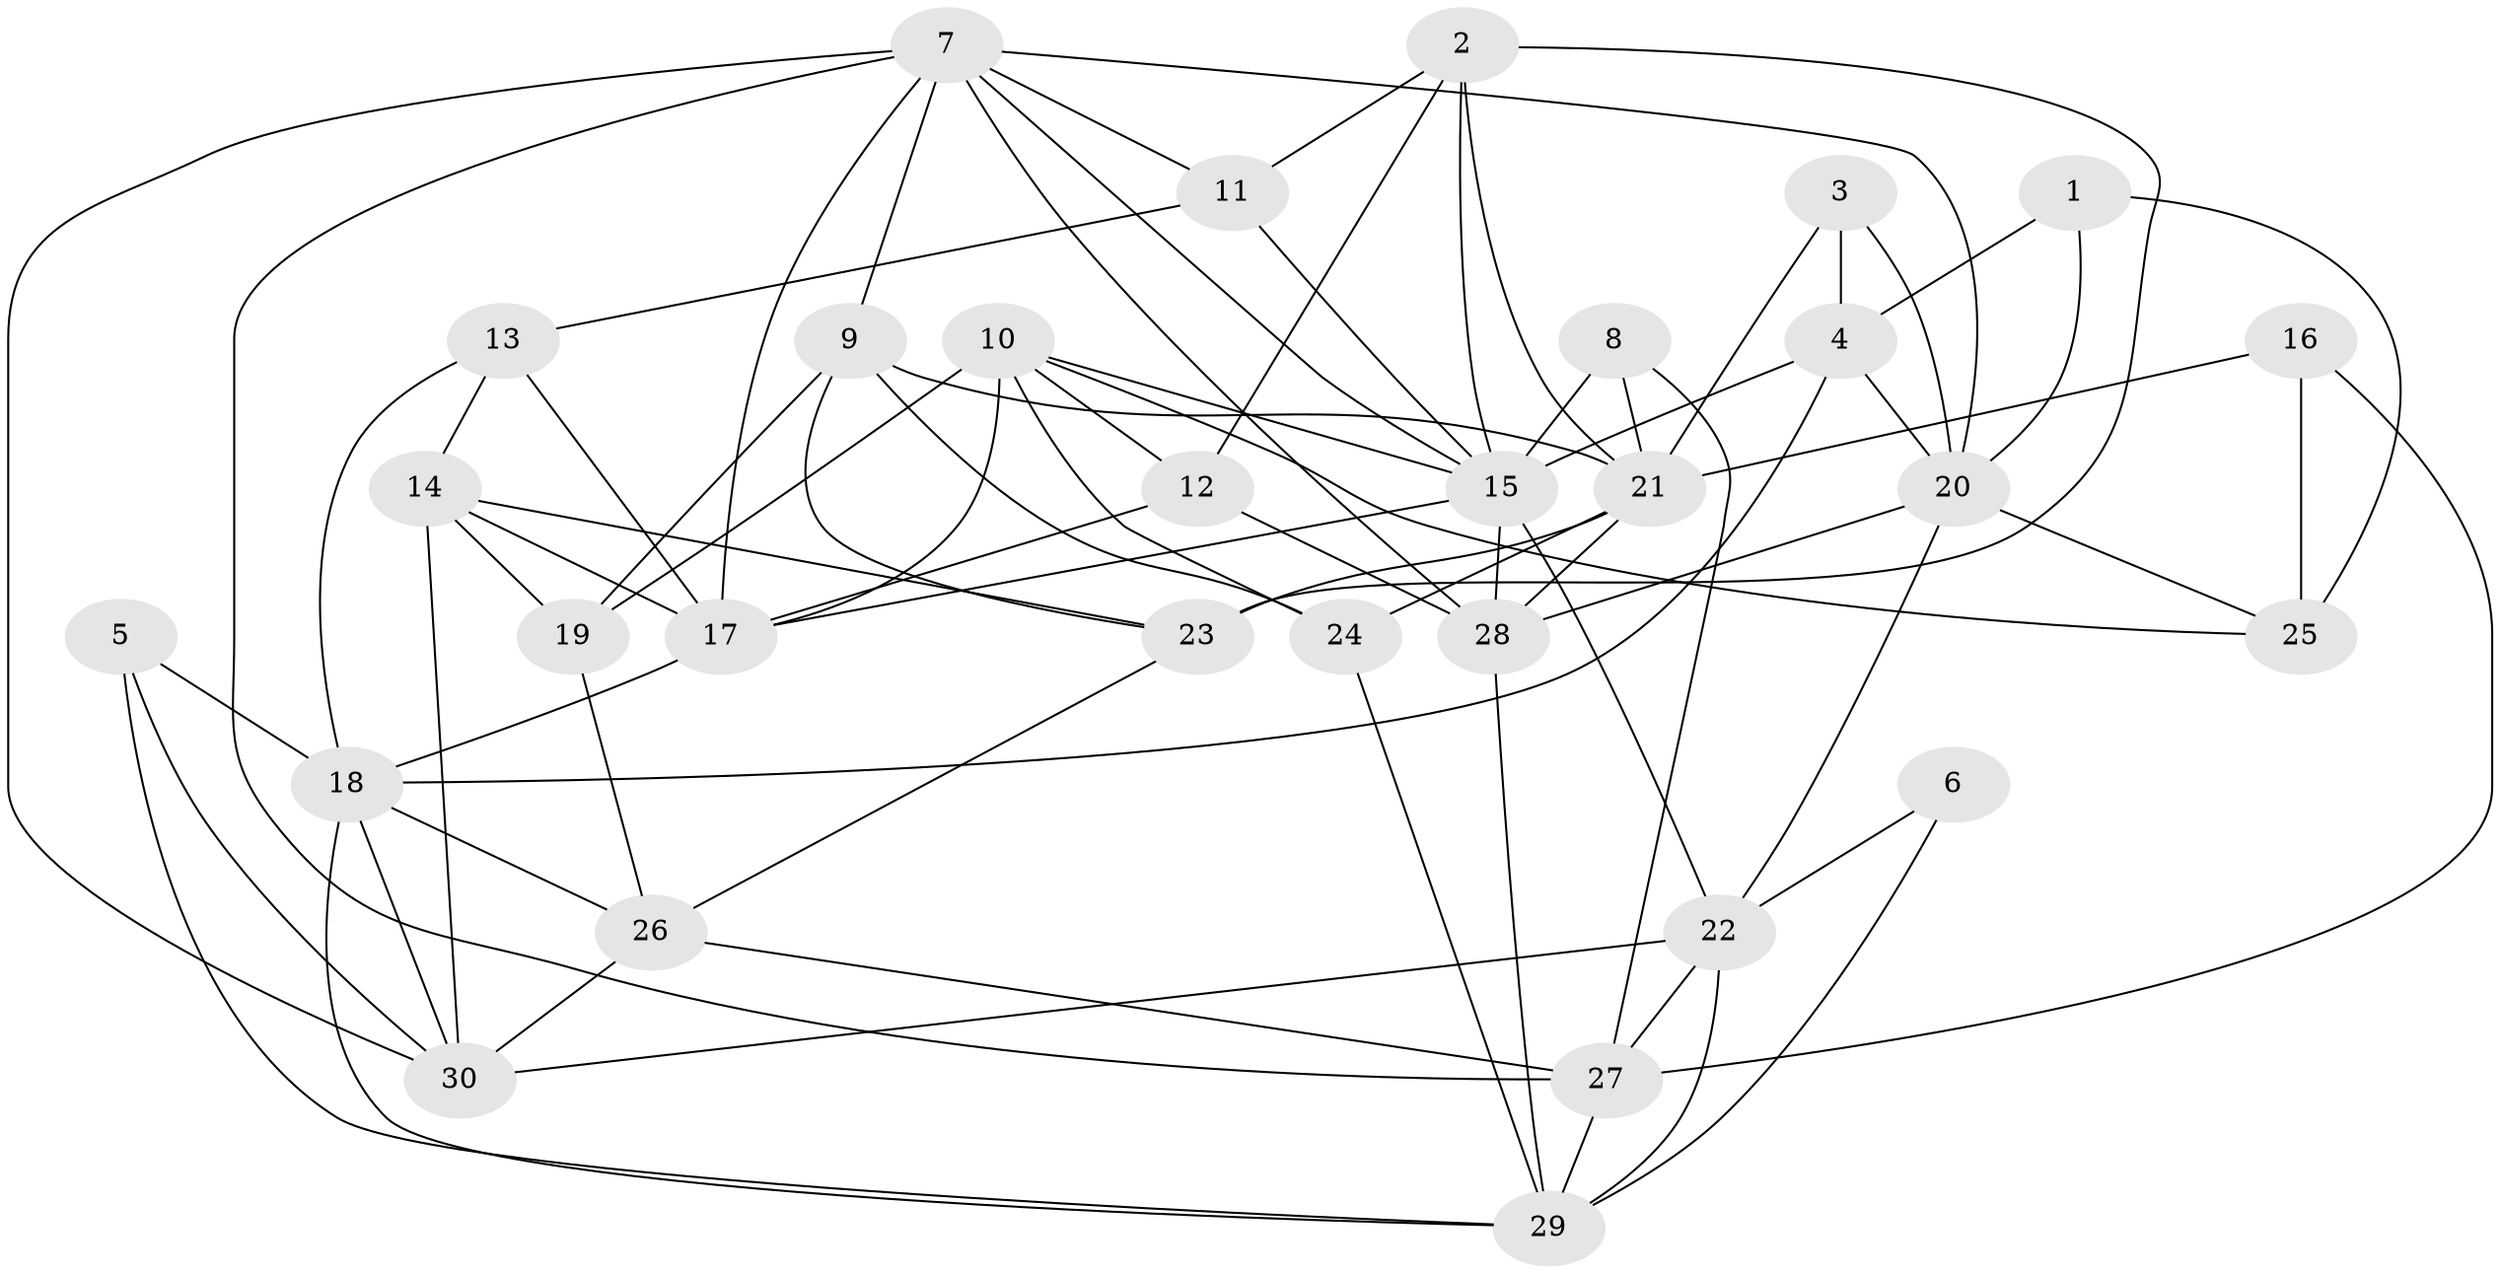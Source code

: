 // original degree distribution, {3: 0.23636363636363636, 2: 0.14545454545454545, 5: 0.10909090909090909, 4: 0.32727272727272727, 7: 0.01818181818181818, 6: 0.14545454545454545, 8: 0.01818181818181818}
// Generated by graph-tools (version 1.1) at 2025/26/03/09/25 03:26:14]
// undirected, 30 vertices, 77 edges
graph export_dot {
graph [start="1"]
  node [color=gray90,style=filled];
  1;
  2;
  3;
  4;
  5;
  6;
  7;
  8;
  9;
  10;
  11;
  12;
  13;
  14;
  15;
  16;
  17;
  18;
  19;
  20;
  21;
  22;
  23;
  24;
  25;
  26;
  27;
  28;
  29;
  30;
  1 -- 4 [weight=1.0];
  1 -- 20 [weight=1.0];
  1 -- 25 [weight=1.0];
  2 -- 11 [weight=1.0];
  2 -- 12 [weight=1.0];
  2 -- 15 [weight=1.0];
  2 -- 21 [weight=1.0];
  2 -- 23 [weight=2.0];
  3 -- 4 [weight=1.0];
  3 -- 20 [weight=1.0];
  3 -- 21 [weight=1.0];
  4 -- 15 [weight=1.0];
  4 -- 18 [weight=1.0];
  4 -- 20 [weight=1.0];
  5 -- 18 [weight=1.0];
  5 -- 29 [weight=1.0];
  5 -- 30 [weight=1.0];
  6 -- 22 [weight=1.0];
  6 -- 29 [weight=1.0];
  7 -- 9 [weight=1.0];
  7 -- 11 [weight=1.0];
  7 -- 15 [weight=1.0];
  7 -- 17 [weight=1.0];
  7 -- 20 [weight=1.0];
  7 -- 27 [weight=1.0];
  7 -- 28 [weight=1.0];
  7 -- 30 [weight=1.0];
  8 -- 15 [weight=1.0];
  8 -- 21 [weight=1.0];
  8 -- 27 [weight=1.0];
  9 -- 19 [weight=1.0];
  9 -- 21 [weight=1.0];
  9 -- 23 [weight=1.0];
  9 -- 24 [weight=1.0];
  10 -- 12 [weight=1.0];
  10 -- 15 [weight=2.0];
  10 -- 17 [weight=1.0];
  10 -- 19 [weight=1.0];
  10 -- 24 [weight=1.0];
  10 -- 25 [weight=1.0];
  11 -- 13 [weight=1.0];
  11 -- 15 [weight=1.0];
  12 -- 17 [weight=1.0];
  12 -- 28 [weight=1.0];
  13 -- 14 [weight=1.0];
  13 -- 17 [weight=1.0];
  13 -- 18 [weight=1.0];
  14 -- 17 [weight=1.0];
  14 -- 19 [weight=1.0];
  14 -- 23 [weight=1.0];
  14 -- 30 [weight=1.0];
  15 -- 17 [weight=1.0];
  15 -- 22 [weight=1.0];
  15 -- 28 [weight=2.0];
  16 -- 21 [weight=1.0];
  16 -- 25 [weight=2.0];
  16 -- 27 [weight=1.0];
  17 -- 18 [weight=1.0];
  18 -- 26 [weight=1.0];
  18 -- 29 [weight=1.0];
  18 -- 30 [weight=1.0];
  19 -- 26 [weight=1.0];
  20 -- 22 [weight=1.0];
  20 -- 25 [weight=1.0];
  20 -- 28 [weight=1.0];
  21 -- 23 [weight=2.0];
  21 -- 24 [weight=1.0];
  21 -- 28 [weight=1.0];
  22 -- 27 [weight=1.0];
  22 -- 29 [weight=2.0];
  22 -- 30 [weight=2.0];
  23 -- 26 [weight=1.0];
  24 -- 29 [weight=1.0];
  26 -- 27 [weight=1.0];
  26 -- 30 [weight=1.0];
  27 -- 29 [weight=1.0];
  28 -- 29 [weight=1.0];
}
